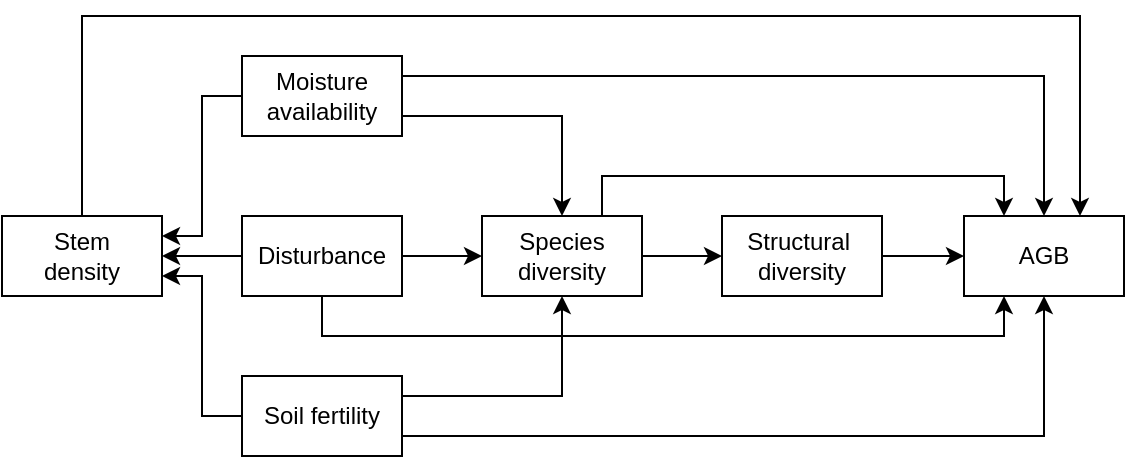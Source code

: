 <mxfile version="13.0.1" type="device"><diagram id="Q58wU1a4Iv1O1ykronOY" name="Page-1"><mxGraphModel dx="1666" dy="860" grid="1" gridSize="10" guides="1" tooltips="1" connect="1" arrows="1" fold="1" page="1" pageScale="1" pageWidth="827" pageHeight="1169" math="0" shadow="0"><root><mxCell id="0"/><mxCell id="1" parent="0"/><mxCell id="MeDxFm3Ll06lgc266ngG-1" style="edgeStyle=orthogonalEdgeStyle;rounded=0;orthogonalLoop=1;jettySize=auto;html=1;entryX=1;entryY=0.25;entryDx=0;entryDy=0;fontStyle=0" parent="1" source="MeDxFm3Ll06lgc266ngG-4" target="MeDxFm3Ll06lgc266ngG-19" edge="1"><mxGeometry relative="1" as="geometry"/></mxCell><mxCell id="MeDxFm3Ll06lgc266ngG-2" style="edgeStyle=orthogonalEdgeStyle;rounded=0;orthogonalLoop=1;jettySize=auto;html=1;entryX=0.5;entryY=0;entryDx=0;entryDy=0;exitX=1;exitY=0.25;exitDx=0;exitDy=0;fontStyle=0" parent="1" source="MeDxFm3Ll06lgc266ngG-4" target="MeDxFm3Ll06lgc266ngG-17" edge="1"><mxGeometry relative="1" as="geometry"/></mxCell><mxCell id="MeDxFm3Ll06lgc266ngG-3" style="edgeStyle=orthogonalEdgeStyle;rounded=0;orthogonalLoop=1;jettySize=auto;html=1;exitX=1;exitY=0.75;exitDx=0;exitDy=0;entryX=0.5;entryY=0;entryDx=0;entryDy=0;fontStyle=0" parent="1" source="MeDxFm3Ll06lgc266ngG-4" target="MeDxFm3Ll06lgc266ngG-14" edge="1"><mxGeometry relative="1" as="geometry"/></mxCell><mxCell id="MeDxFm3Ll06lgc266ngG-4" value="Moisture &lt;br&gt;availability" style="rounded=1;whiteSpace=wrap;html=1;fontSize=12;glass=0;strokeWidth=1;shadow=0;arcSize=0;align=center;fontStyle=0" parent="1" vertex="1"><mxGeometry x="201" y="160" width="80" height="40" as="geometry"/></mxCell><mxCell id="MeDxFm3Ll06lgc266ngG-5" style="edgeStyle=orthogonalEdgeStyle;rounded=0;orthogonalLoop=1;jettySize=auto;html=1;entryX=0.5;entryY=1;entryDx=0;entryDy=0;exitX=1;exitY=0.75;exitDx=0;exitDy=0;fontStyle=0" parent="1" source="MeDxFm3Ll06lgc266ngG-8" target="MeDxFm3Ll06lgc266ngG-17" edge="1"><mxGeometry relative="1" as="geometry"/></mxCell><mxCell id="MeDxFm3Ll06lgc266ngG-6" style="edgeStyle=orthogonalEdgeStyle;rounded=0;orthogonalLoop=1;jettySize=auto;html=1;entryX=1;entryY=0.75;entryDx=0;entryDy=0;fontStyle=0" parent="1" source="MeDxFm3Ll06lgc266ngG-8" target="MeDxFm3Ll06lgc266ngG-19" edge="1"><mxGeometry relative="1" as="geometry"/></mxCell><mxCell id="MeDxFm3Ll06lgc266ngG-7" style="edgeStyle=orthogonalEdgeStyle;rounded=0;orthogonalLoop=1;jettySize=auto;html=1;exitX=1;exitY=0.25;exitDx=0;exitDy=0;entryX=0.5;entryY=1;entryDx=0;entryDy=0;fontStyle=0" parent="1" source="MeDxFm3Ll06lgc266ngG-8" target="MeDxFm3Ll06lgc266ngG-14" edge="1"><mxGeometry relative="1" as="geometry"/></mxCell><mxCell id="MeDxFm3Ll06lgc266ngG-8" value="Soil fertility" style="rounded=1;whiteSpace=wrap;html=1;fontSize=12;glass=0;strokeWidth=1;shadow=0;arcSize=0;align=center;fontStyle=0" parent="1" vertex="1"><mxGeometry x="201" y="320" width="80" height="40" as="geometry"/></mxCell><mxCell id="MeDxFm3Ll06lgc266ngG-9" value="" style="edgeStyle=orthogonalEdgeStyle;rounded=0;orthogonalLoop=1;jettySize=auto;html=1;fontStyle=0" parent="1" source="MeDxFm3Ll06lgc266ngG-12" target="MeDxFm3Ll06lgc266ngG-14" edge="1"><mxGeometry relative="1" as="geometry"/></mxCell><mxCell id="MeDxFm3Ll06lgc266ngG-10" style="edgeStyle=orthogonalEdgeStyle;rounded=0;orthogonalLoop=1;jettySize=auto;html=1;entryX=0.25;entryY=1;entryDx=0;entryDy=0;fontStyle=0" parent="1" source="MeDxFm3Ll06lgc266ngG-12" target="MeDxFm3Ll06lgc266ngG-17" edge="1"><mxGeometry relative="1" as="geometry"><Array as="points"><mxPoint x="241" y="300"/><mxPoint x="582" y="300"/></Array></mxGeometry></mxCell><mxCell id="MeDxFm3Ll06lgc266ngG-11" style="edgeStyle=orthogonalEdgeStyle;rounded=0;orthogonalLoop=1;jettySize=auto;html=1;fontStyle=0" parent="1" source="MeDxFm3Ll06lgc266ngG-12" target="MeDxFm3Ll06lgc266ngG-19" edge="1"><mxGeometry relative="1" as="geometry"/></mxCell><mxCell id="MeDxFm3Ll06lgc266ngG-12" value="Disturbance" style="rounded=1;whiteSpace=wrap;html=1;fontSize=12;glass=0;strokeWidth=1;shadow=0;arcSize=0;align=center;fontStyle=0" parent="1" vertex="1"><mxGeometry x="201" y="240" width="80" height="40" as="geometry"/></mxCell><mxCell id="MeDxFm3Ll06lgc266ngG-13" value="" style="edgeStyle=orthogonalEdgeStyle;rounded=0;orthogonalLoop=1;jettySize=auto;html=1;fontStyle=0" parent="1" source="MeDxFm3Ll06lgc266ngG-14" target="MeDxFm3Ll06lgc266ngG-16" edge="1"><mxGeometry relative="1" as="geometry"/></mxCell><mxCell id="MeDxFm3Ll06lgc266ngG-20" style="edgeStyle=orthogonalEdgeStyle;rounded=0;orthogonalLoop=1;jettySize=auto;html=1;exitX=0.75;exitY=0;exitDx=0;exitDy=0;entryX=0.25;entryY=0;entryDx=0;entryDy=0;" parent="1" source="MeDxFm3Ll06lgc266ngG-14" target="MeDxFm3Ll06lgc266ngG-17" edge="1"><mxGeometry relative="1" as="geometry"><Array as="points"><mxPoint x="381" y="220"/><mxPoint x="582" y="220"/></Array></mxGeometry></mxCell><mxCell id="MeDxFm3Ll06lgc266ngG-14" value="Species diversity" style="rounded=1;whiteSpace=wrap;html=1;fontSize=12;glass=0;strokeWidth=1;shadow=0;arcSize=0;align=center;fontStyle=0" parent="1" vertex="1"><mxGeometry x="321" y="240" width="80" height="40" as="geometry"/></mxCell><mxCell id="MeDxFm3Ll06lgc266ngG-15" value="" style="edgeStyle=orthogonalEdgeStyle;rounded=0;orthogonalLoop=1;jettySize=auto;html=1;fontStyle=0" parent="1" source="MeDxFm3Ll06lgc266ngG-16" target="MeDxFm3Ll06lgc266ngG-17" edge="1"><mxGeometry relative="1" as="geometry"/></mxCell><mxCell id="MeDxFm3Ll06lgc266ngG-16" value="Structural&amp;nbsp;&lt;br&gt;diversity" style="rounded=1;whiteSpace=wrap;html=1;fontSize=12;glass=0;strokeWidth=1;shadow=0;arcSize=0;align=center;fontStyle=0" parent="1" vertex="1"><mxGeometry x="441" y="240" width="80" height="40" as="geometry"/></mxCell><mxCell id="MeDxFm3Ll06lgc266ngG-17" value="AGB" style="rounded=1;whiteSpace=wrap;html=1;fontSize=12;glass=0;strokeWidth=1;shadow=0;arcSize=0;align=center;fontStyle=0" parent="1" vertex="1"><mxGeometry x="562" y="240" width="80" height="40" as="geometry"/></mxCell><mxCell id="MeDxFm3Ll06lgc266ngG-18" style="edgeStyle=orthogonalEdgeStyle;rounded=0;orthogonalLoop=1;jettySize=auto;html=1;fontStyle=0" parent="1" source="MeDxFm3Ll06lgc266ngG-19" edge="1"><mxGeometry relative="1" as="geometry"><Array as="points"><mxPoint x="121" y="140"/><mxPoint x="620" y="140"/><mxPoint x="620" y="240"/></Array><mxPoint x="620" y="240" as="targetPoint"/></mxGeometry></mxCell><mxCell id="MeDxFm3Ll06lgc266ngG-19" value="Stem&lt;br&gt;density" style="rounded=1;whiteSpace=wrap;html=1;fontSize=12;glass=0;strokeWidth=1;shadow=0;arcSize=0;align=center;fontStyle=0" parent="1" vertex="1"><mxGeometry x="81" y="240" width="80" height="40" as="geometry"/></mxCell></root></mxGraphModel></diagram></mxfile>